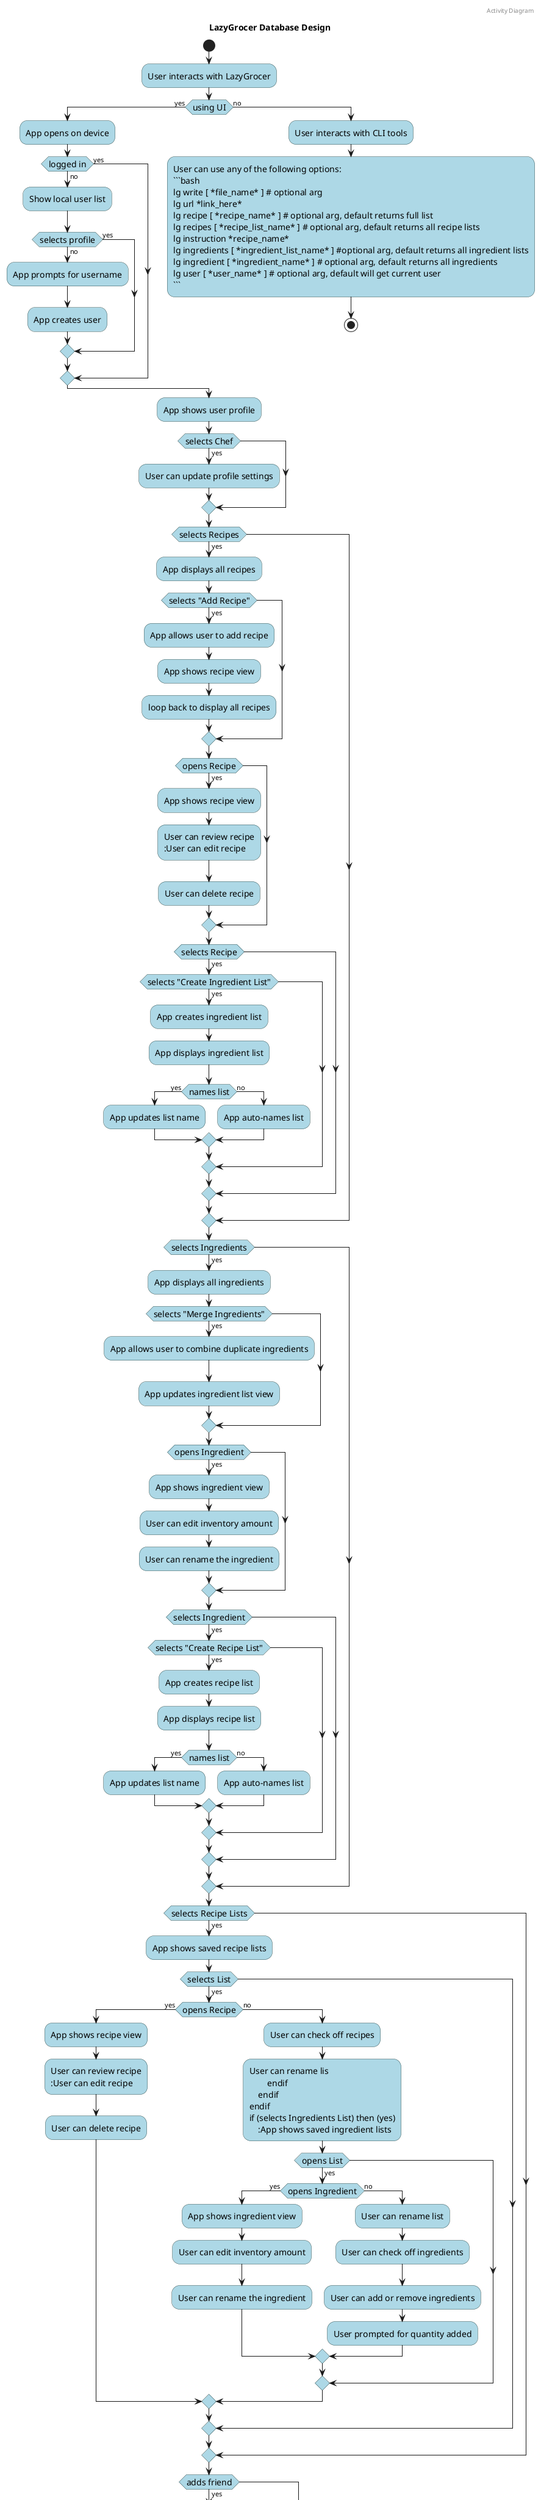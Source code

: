 @startuml LazyGrocerActivityDiagram

skinparam activity {
    BorderColor DarkSlateGray
    BackgroundColor LightBlue
    FontSize 14
}

header Activity Diagram
title LazyGrocer Database Design
footer CS3200 Final Project: Michael Montanaro 2024

start
:User interacts with LazyGrocer;
if (using UI) then (yes)
    :App opens on device;
    if (logged in) then (yes)
    else (no)
        :Show local user list;
        if (selects profile) then (yes)
        else (no)
            :App prompts for username;
            :App creates user;
        endif
    endif
else (no)
  :User interacts with CLI tools;
  :User can use any of the following options:\n```bash\nlg write [ *file_name* ] # optional arg\nlg url *link_here*\nlg recipe [ *recipe_name* ] # optional arg, default returns full list\nlg recipes [ *recipe_list_name* ] # optional arg, default returns all recipe lists\nlg instruction *recipe_name*\nlg ingredients [ *ingredient_list_name* ] #optional arg, default returns all ingredient lists\nlg ingredient [ *ingredient_name* ] # optional arg, default returns all ingredients\nlg user [ *user_name* ] # optional arg, default will get current user\n```;
  stop
endif
:App shows user profile;
if (selects Chef) then (yes)
    :User can update profile settings;
endif
if (selects Recipes) then (yes)
    :App displays all recipes;
    if (selects "Add Recipe") then (yes)
        :App allows user to add recipe;
        :App shows recipe view;
        :loop back to display all recipes;
    endif
    if (opens Recipe) then (yes)
        :App shows recipe view;
        :User can review recipe
        :User can edit recipe;
        :User can delete recipe;
    endif
    if (selects Recipe) then (yes)
        if (selects "Create Ingredient List") then (yes)
            :App creates ingredient list;
            :App displays ingredient list;
            if (names list) then (yes)
                :App updates list name;
            else (no)
                :App auto-names list;
            endif
        endif
    endif
endif
if (selects Ingredients) then (yes)
    :App displays all ingredients;
    if (selects "Merge Ingredients") then (yes)
        :App allows user to combine duplicate ingredients;
        :App updates ingredient list view;
    endif
    if (opens Ingredient) then (yes)
            :App shows ingredient view;
            :User can edit inventory amount;
            :User can rename the ingredient;
    endif
    if (selects Ingredient) then (yes)
        if (selects "Create Recipe List") then (yes)
            :App creates recipe list;
            :App displays recipe list;
            if (names list) then (yes)
                :App updates list name;
            else (no)
                :App auto-names list;
            endif
        endif
    endif
endif
if (selects Recipe Lists) then (yes)
    :App shows saved recipe lists;
    if (selects List) then (yes)
        if (opens Recipe) then (yes)
            :App shows recipe view;
            :User can review recipe
            :User can edit recipe;
            :User can delete recipe;
        else (no)
            :User can check off recipes;
            :User can rename lis
        endif
    endif
endif
if (selects Ingredients List) then (yes)
    :App shows saved ingredient lists;
    if (opens List) then (yes)
        if (opens Ingredient) then (yes)
            :App shows ingredient view;
            :User can edit inventory amount;
            :User can rename the ingredient;
        else (no)
            :User can rename list;
            :User can check off ingredients;
            :User can add or remove ingredients;
            :User prompted for quantity added;
        endif
    endif
endif
endif
endif
if (adds friend) then (yes)
    :New account added to user friends list;
endif
if (selects Friends) then (yes)
    :App shows Friends list;
    if (selects Friend) then (yes)
        :App displays Friend profile;
        :User may unfollow friend;
        :User may create recipe list from friend data;
        :User may create ingredient list from friend data;
    endif
endif
if (saves changes) then (yes)
    :App uploads changes to database;
    :App confirms successful save;
else (no)
    :App does not save changes to database;
endif
if (exits) then (yes)
    end
else (no)
    :App continues displaying user profile;
    stop
endif 
@enduml